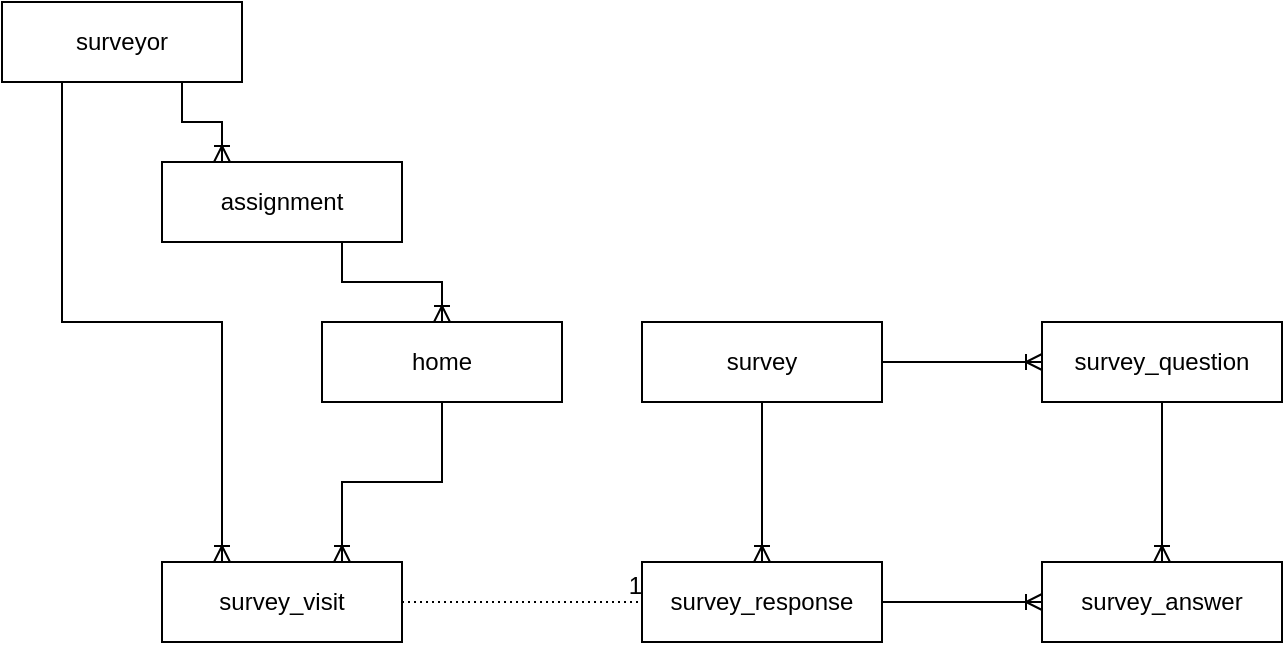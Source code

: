 <mxfile version="20.5.3" type="embed"><diagram id="R2lEEEUBdFMjLlhIrx00" name="Page-1"><mxGraphModel dx="1444" dy="760" grid="1" gridSize="10" guides="1" tooltips="1" connect="1" arrows="1" fold="1" page="1" pageScale="1" pageWidth="850" pageHeight="1100" math="0" shadow="0" extFonts="Permanent Marker^https://fonts.googleapis.com/css?family=Permanent+Marker"><root><mxCell id="0"/><mxCell id="1" parent="0"/><mxCell id="3qQ0wnekR4z3eHCqmO7w-17" value="survey" style="whiteSpace=wrap;html=1;align=center;" parent="1" vertex="1"><mxGeometry x="360" y="200" width="120" height="40" as="geometry"/></mxCell><mxCell id="3qQ0wnekR4z3eHCqmO7w-18" value="survey_question" style="whiteSpace=wrap;html=1;align=center;" parent="1" vertex="1"><mxGeometry x="560" y="200" width="120" height="40" as="geometry"/></mxCell><mxCell id="3qQ0wnekR4z3eHCqmO7w-20" value="survey_visit" style="whiteSpace=wrap;html=1;align=center;" parent="1" vertex="1"><mxGeometry x="120" y="320" width="120" height="40" as="geometry"/></mxCell><mxCell id="3qQ0wnekR4z3eHCqmO7w-59" style="edgeStyle=orthogonalEdgeStyle;rounded=0;orthogonalLoop=1;jettySize=auto;html=1;entryX=0.75;entryY=0;entryDx=0;entryDy=0;strokeColor=default;endArrow=ERoneToMany;endFill=0;exitX=0.5;exitY=1;exitDx=0;exitDy=0;" parent="1" source="3qQ0wnekR4z3eHCqmO7w-57" target="3qQ0wnekR4z3eHCqmO7w-20" edge="1"><mxGeometry relative="1" as="geometry"><mxPoint x="500" y="410" as="sourcePoint"/></mxGeometry></mxCell><mxCell id="3qQ0wnekR4z3eHCqmO7w-22" value="survey_response" style="whiteSpace=wrap;html=1;align=center;" parent="1" vertex="1"><mxGeometry x="360" y="320" width="120" height="40" as="geometry"/></mxCell><mxCell id="3qQ0wnekR4z3eHCqmO7w-38" style="edgeStyle=orthogonalEdgeStyle;rounded=0;orthogonalLoop=1;jettySize=auto;html=1;exitX=1;exitY=0.5;exitDx=0;exitDy=0;entryX=0;entryY=0.5;entryDx=0;entryDy=0;strokeColor=default;endArrow=ERoneToMany;endFill=0;" parent="1" source="3qQ0wnekR4z3eHCqmO7w-17" target="3qQ0wnekR4z3eHCqmO7w-18" edge="1"><mxGeometry relative="1" as="geometry"><mxPoint x="590" y="250" as="sourcePoint"/><mxPoint x="590" y="370" as="targetPoint"/></mxGeometry></mxCell><mxCell id="3qQ0wnekR4z3eHCqmO7w-39" value="survey_answer" style="whiteSpace=wrap;html=1;align=center;" parent="1" vertex="1"><mxGeometry x="560" y="320" width="120" height="40" as="geometry"/></mxCell><mxCell id="3qQ0wnekR4z3eHCqmO7w-41" style="edgeStyle=orthogonalEdgeStyle;rounded=0;orthogonalLoop=1;jettySize=auto;html=1;exitX=0.5;exitY=1;exitDx=0;exitDy=0;strokeColor=default;endArrow=ERoneToMany;endFill=0;entryX=0.5;entryY=0;entryDx=0;entryDy=0;" parent="1" source="3qQ0wnekR4z3eHCqmO7w-18" target="3qQ0wnekR4z3eHCqmO7w-39" edge="1"><mxGeometry relative="1" as="geometry"><mxPoint x="390" y="250" as="sourcePoint"/><mxPoint x="700" y="300" as="targetPoint"/></mxGeometry></mxCell><mxCell id="3qQ0wnekR4z3eHCqmO7w-42" style="edgeStyle=orthogonalEdgeStyle;rounded=0;orthogonalLoop=1;jettySize=auto;html=1;exitX=1;exitY=0.5;exitDx=0;exitDy=0;strokeColor=default;endArrow=ERoneToMany;endFill=0;entryX=0;entryY=0.5;entryDx=0;entryDy=0;" parent="1" source="3qQ0wnekR4z3eHCqmO7w-22" target="3qQ0wnekR4z3eHCqmO7w-39" edge="1"><mxGeometry relative="1" as="geometry"><mxPoint x="710" y="250" as="sourcePoint"/><mxPoint x="710" y="310" as="targetPoint"/></mxGeometry></mxCell><mxCell id="3qQ0wnekR4z3eHCqmO7w-44" value="surveyor" style="whiteSpace=wrap;html=1;align=center;" parent="1" vertex="1"><mxGeometry x="40" y="40" width="120" height="40" as="geometry"/></mxCell><mxCell id="3qQ0wnekR4z3eHCqmO7w-45" style="edgeStyle=orthogonalEdgeStyle;rounded=0;orthogonalLoop=1;jettySize=auto;html=1;exitX=0.25;exitY=1;exitDx=0;exitDy=0;entryX=0.25;entryY=0;entryDx=0;entryDy=0;strokeColor=default;endArrow=ERoneToMany;endFill=0;" parent="1" source="3qQ0wnekR4z3eHCqmO7w-44" target="3qQ0wnekR4z3eHCqmO7w-20" edge="1"><mxGeometry relative="1" as="geometry"><mxPoint x="265" y="360" as="sourcePoint"/><mxPoint x="465" y="360" as="targetPoint"/></mxGeometry></mxCell><mxCell id="3qQ0wnekR4z3eHCqmO7w-51" style="edgeStyle=orthogonalEdgeStyle;rounded=0;orthogonalLoop=1;jettySize=auto;html=1;exitX=0.5;exitY=1;exitDx=0;exitDy=0;strokeColor=default;endArrow=ERoneToMany;endFill=0;entryX=0.5;entryY=0;entryDx=0;entryDy=0;" parent="1" source="3qQ0wnekR4z3eHCqmO7w-17" target="3qQ0wnekR4z3eHCqmO7w-22" edge="1"><mxGeometry relative="1" as="geometry"><mxPoint x="710" y="250" as="sourcePoint"/><mxPoint x="710" y="310" as="targetPoint"/></mxGeometry></mxCell><mxCell id="3qQ0wnekR4z3eHCqmO7w-55" value="" style="endArrow=none;html=1;rounded=0;dashed=1;dashPattern=1 2;strokeColor=default;exitX=1;exitY=0.5;exitDx=0;exitDy=0;entryX=0;entryY=0.5;entryDx=0;entryDy=0;" parent="1" source="3qQ0wnekR4z3eHCqmO7w-20" target="3qQ0wnekR4z3eHCqmO7w-22" edge="1"><mxGeometry relative="1" as="geometry"><mxPoint x="560" y="470" as="sourcePoint"/><mxPoint x="720" y="470" as="targetPoint"/></mxGeometry></mxCell><mxCell id="3qQ0wnekR4z3eHCqmO7w-56" value="1" style="resizable=0;html=1;align=right;verticalAlign=bottom;" parent="3qQ0wnekR4z3eHCqmO7w-55" connectable="0" vertex="1"><mxGeometry x="1" relative="1" as="geometry"/></mxCell><mxCell id="3qQ0wnekR4z3eHCqmO7w-57" value="home" style="whiteSpace=wrap;html=1;align=center;" parent="1" vertex="1"><mxGeometry x="200" y="200" width="120" height="40" as="geometry"/></mxCell><mxCell id="2" value="assignment" style="whiteSpace=wrap;html=1;align=center;" parent="1" vertex="1"><mxGeometry x="120" y="120" width="120" height="40" as="geometry"/></mxCell><mxCell id="3" style="edgeStyle=orthogonalEdgeStyle;rounded=0;orthogonalLoop=1;jettySize=auto;html=1;entryX=0.25;entryY=0;entryDx=0;entryDy=0;strokeColor=default;endArrow=ERoneToMany;endFill=0;exitX=0.75;exitY=1;exitDx=0;exitDy=0;" parent="1" source="3qQ0wnekR4z3eHCqmO7w-44" target="2" edge="1"><mxGeometry relative="1" as="geometry"><mxPoint x="170" y="190" as="sourcePoint"/><mxPoint x="160" y="330" as="targetPoint"/></mxGeometry></mxCell><mxCell id="5" style="edgeStyle=orthogonalEdgeStyle;rounded=0;orthogonalLoop=1;jettySize=auto;html=1;exitX=0.75;exitY=1;exitDx=0;exitDy=0;entryX=0.5;entryY=0;entryDx=0;entryDy=0;strokeColor=default;endArrow=ERoneToMany;endFill=0;" edge="1" parent="1" source="2" target="3qQ0wnekR4z3eHCqmO7w-57"><mxGeometry relative="1" as="geometry"><mxPoint x="300" y="80" as="sourcePoint"/><mxPoint x="350" y="160" as="targetPoint"/></mxGeometry></mxCell></root></mxGraphModel></diagram></mxfile>
